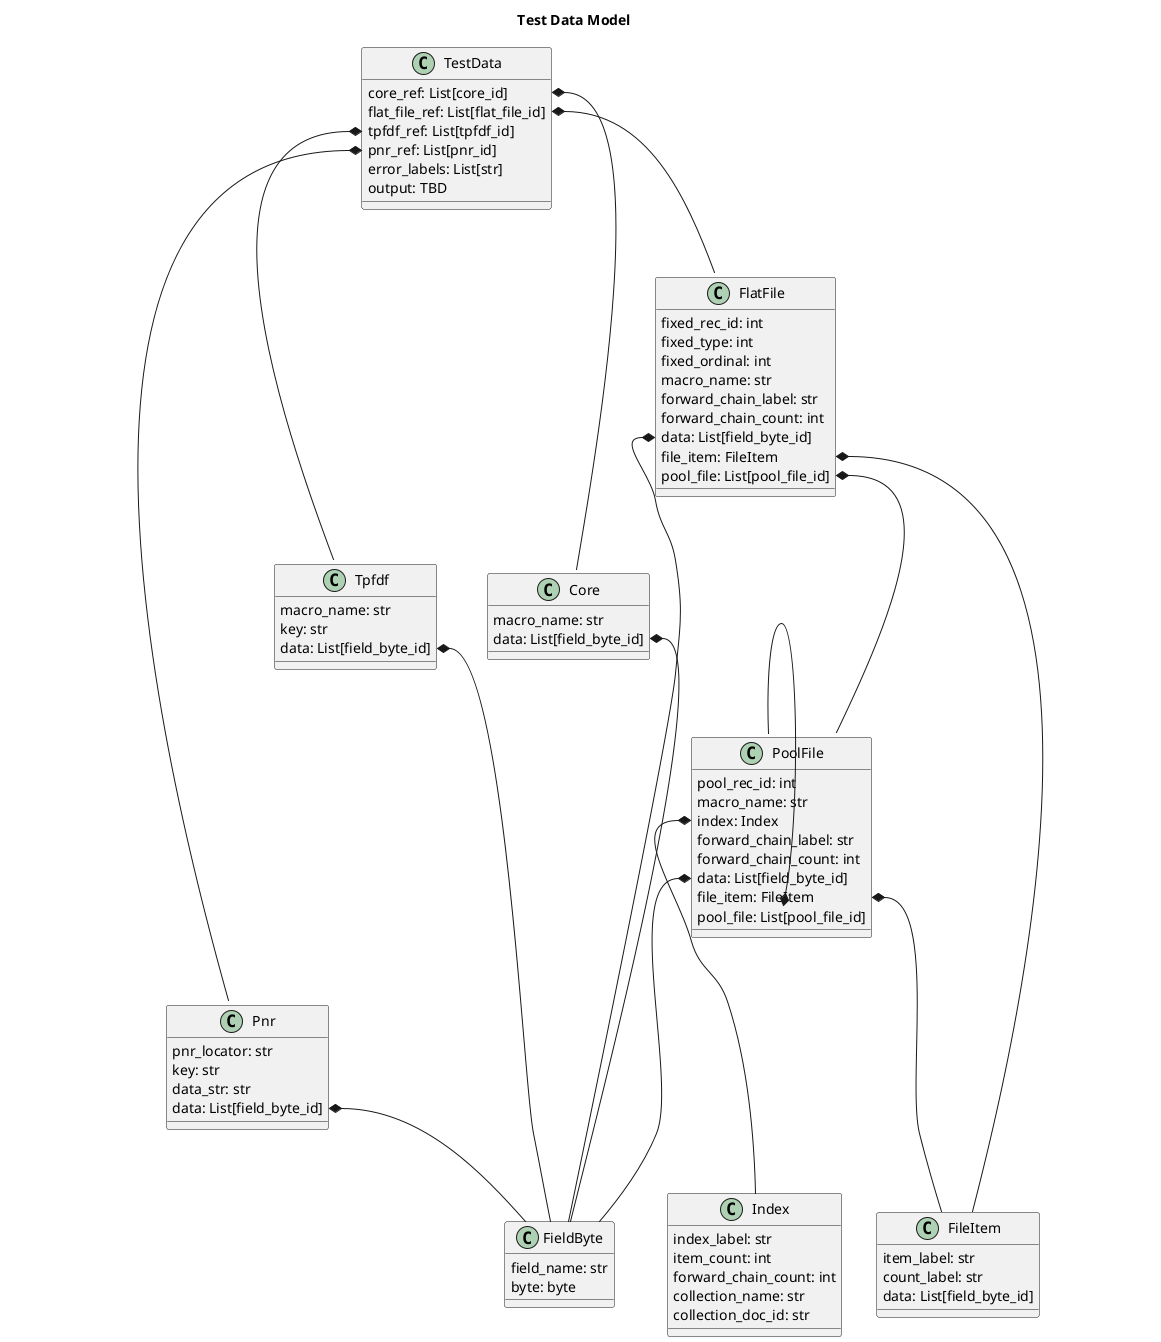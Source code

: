 @startuml

title Test Data Model

class TestData {
    core_ref: List[core_id]
    flat_file_ref: List[flat_file_id]
    tpfdf_ref: List[tpfdf_id]
    pnr_ref: List[pnr_id]
    error_labels: List[str]
    output: TBD
}

class Core {
    macro_name: str
    data: List[field_byte_id]
}

class Pnr {
    pnr_locator: str
    key: str
    data_str: str
    data: List[field_byte_id]
}

class Tpfdf {
    macro_name: str
    key: str
    data: List[field_byte_id]
}

class FlatFile {
    fixed_rec_id: int
    fixed_type: int
    fixed_ordinal: int
    macro_name: str
    forward_chain_label: str
    forward_chain_count: int
    data: List[field_byte_id]
    file_item: FileItem
    pool_file: List[pool_file_id]
}

class FileItem {
    item_label: str
    count_label: str
    data: List[field_byte_id]
}

class PoolFile {
    pool_rec_id: int
    macro_name: str
    index: Index
    forward_chain_label: str
    forward_chain_count: int
    data: List[field_byte_id]
    file_item: FileItem
    pool_file: List[pool_file_id]
}

class Index {
    index_label: str
    item_count: int
    forward_chain_count: int
    collection_name: str
    collection_doc_id: str
}

class FieldByte {
    field_name: str
    byte: byte
}

TestData::core_ref *-- Core
TestData::tpfdf_ref *-- Tpfdf
TestData::flat_file_ref *-- FlatFile
TestData::pnr_ref *-- Pnr
Core::data *-- FieldByte
Tpfdf::data *-- FieldByte
Pnr::data *-- FieldByte
FlatFile::data *-- FieldByte
FlatFile::file_item *-- FileItem
FlatFile::pool_file *--- PoolFile
PoolFile::data *--- FieldByte
PoolFile::file_item *--- FileItem
PoolFile::pool_file *-- PoolFile
PoolFile::index *--- Index
@enduml
